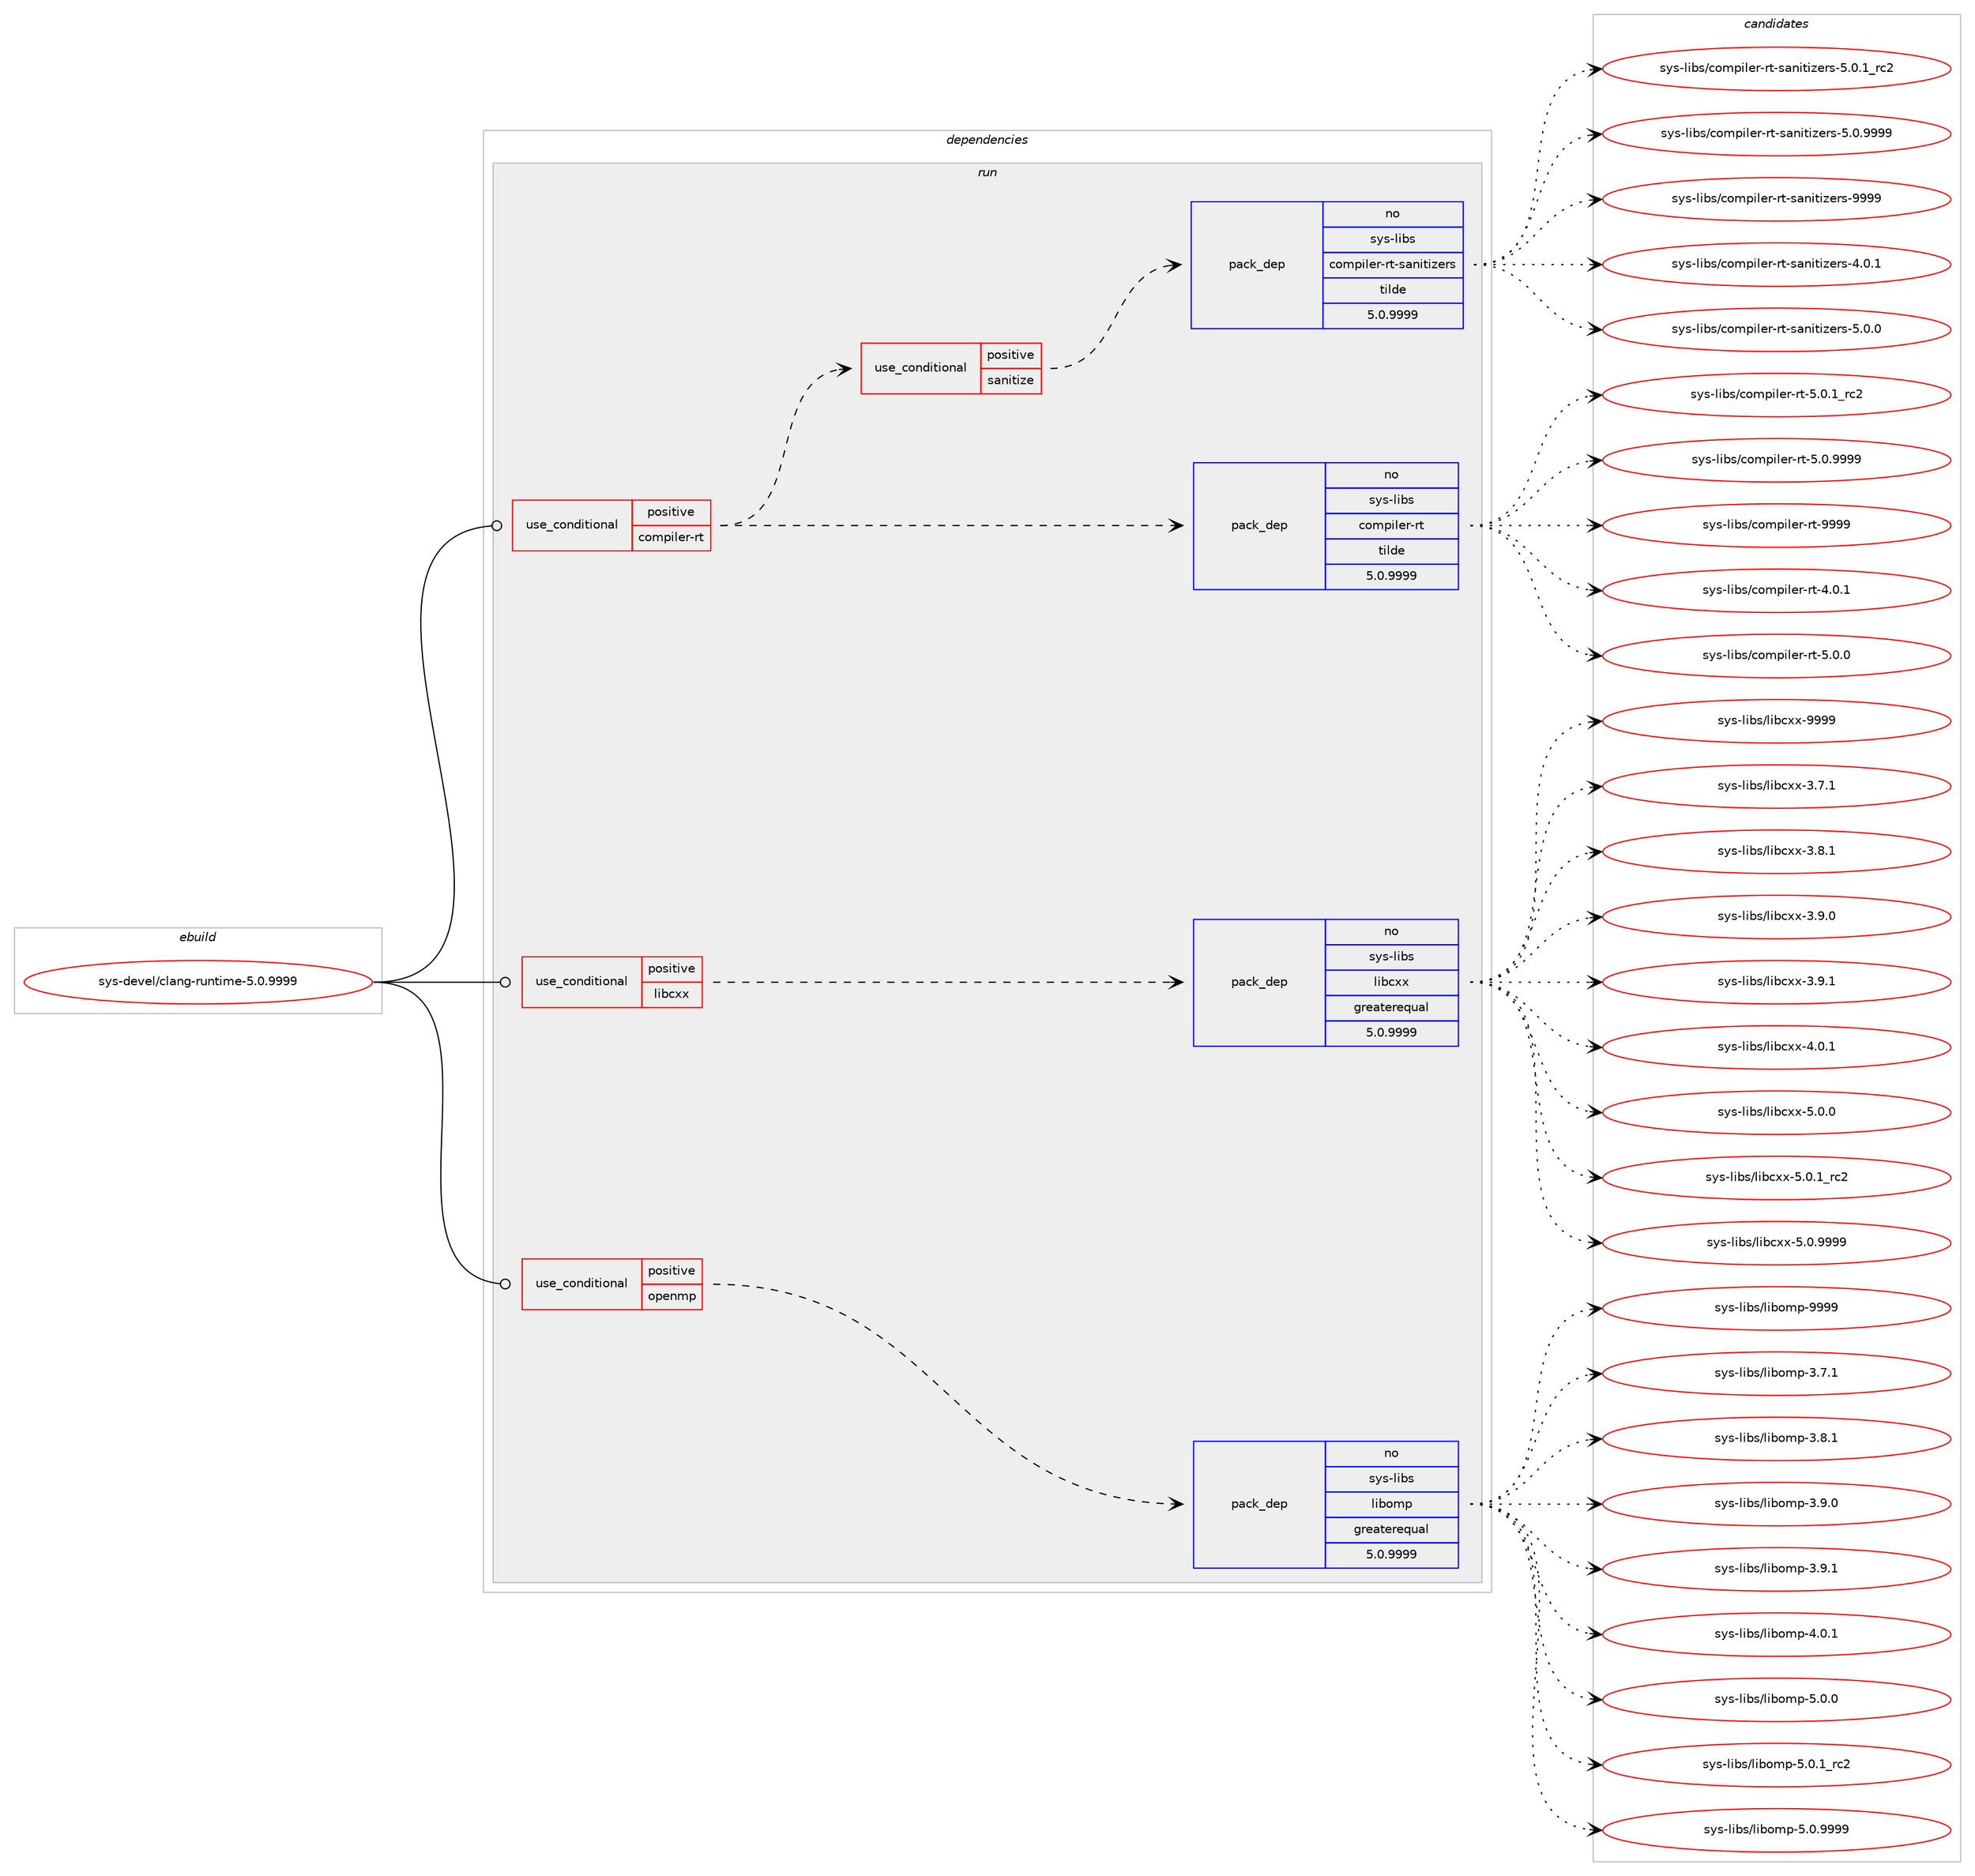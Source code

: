 digraph prolog {

# *************
# Graph options
# *************

newrank=true;
concentrate=true;
compound=true;
graph [rankdir=LR,fontname=Helvetica,fontsize=10,ranksep=1.5];#, ranksep=2.5, nodesep=0.2];
edge  [arrowhead=vee];
node  [fontname=Helvetica,fontsize=10];

# **********
# The ebuild
# **********

subgraph cluster_leftcol {
color=gray;
rank=same;
label=<<i>ebuild</i>>;
id [label="sys-devel/clang-runtime-5.0.9999", color=red, width=4, href="../sys-devel/clang-runtime-5.0.9999.svg"];
}

# ****************
# The dependencies
# ****************

subgraph cluster_midcol {
color=gray;
label=<<i>dependencies</i>>;
subgraph cluster_compile {
fillcolor="#eeeeee";
style=filled;
label=<<i>compile</i>>;
}
subgraph cluster_compileandrun {
fillcolor="#eeeeee";
style=filled;
label=<<i>compile and run</i>>;
}
subgraph cluster_run {
fillcolor="#eeeeee";
style=filled;
label=<<i>run</i>>;
subgraph cond240 {
dependency3708 [label=<<TABLE BORDER="0" CELLBORDER="1" CELLSPACING="0" CELLPADDING="4"><TR><TD ROWSPAN="3" CELLPADDING="10">use_conditional</TD></TR><TR><TD>positive</TD></TR><TR><TD>compiler-rt</TD></TR></TABLE>>, shape=none, color=red];
subgraph pack3464 {
dependency3709 [label=<<TABLE BORDER="0" CELLBORDER="1" CELLSPACING="0" CELLPADDING="4" WIDTH="220"><TR><TD ROWSPAN="6" CELLPADDING="30">pack_dep</TD></TR><TR><TD WIDTH="110">no</TD></TR><TR><TD>sys-libs</TD></TR><TR><TD>compiler-rt</TD></TR><TR><TD>tilde</TD></TR><TR><TD>5.0.9999</TD></TR></TABLE>>, shape=none, color=blue];
}
dependency3708:e -> dependency3709:w [weight=20,style="dashed",arrowhead="vee"];
subgraph cond241 {
dependency3710 [label=<<TABLE BORDER="0" CELLBORDER="1" CELLSPACING="0" CELLPADDING="4"><TR><TD ROWSPAN="3" CELLPADDING="10">use_conditional</TD></TR><TR><TD>positive</TD></TR><TR><TD>sanitize</TD></TR></TABLE>>, shape=none, color=red];
subgraph pack3465 {
dependency3711 [label=<<TABLE BORDER="0" CELLBORDER="1" CELLSPACING="0" CELLPADDING="4" WIDTH="220"><TR><TD ROWSPAN="6" CELLPADDING="30">pack_dep</TD></TR><TR><TD WIDTH="110">no</TD></TR><TR><TD>sys-libs</TD></TR><TR><TD>compiler-rt-sanitizers</TD></TR><TR><TD>tilde</TD></TR><TR><TD>5.0.9999</TD></TR></TABLE>>, shape=none, color=blue];
}
dependency3710:e -> dependency3711:w [weight=20,style="dashed",arrowhead="vee"];
}
dependency3708:e -> dependency3710:w [weight=20,style="dashed",arrowhead="vee"];
}
id:e -> dependency3708:w [weight=20,style="solid",arrowhead="odot"];
subgraph cond242 {
dependency3712 [label=<<TABLE BORDER="0" CELLBORDER="1" CELLSPACING="0" CELLPADDING="4"><TR><TD ROWSPAN="3" CELLPADDING="10">use_conditional</TD></TR><TR><TD>positive</TD></TR><TR><TD>libcxx</TD></TR></TABLE>>, shape=none, color=red];
subgraph pack3466 {
dependency3713 [label=<<TABLE BORDER="0" CELLBORDER="1" CELLSPACING="0" CELLPADDING="4" WIDTH="220"><TR><TD ROWSPAN="6" CELLPADDING="30">pack_dep</TD></TR><TR><TD WIDTH="110">no</TD></TR><TR><TD>sys-libs</TD></TR><TR><TD>libcxx</TD></TR><TR><TD>greaterequal</TD></TR><TR><TD>5.0.9999</TD></TR></TABLE>>, shape=none, color=blue];
}
dependency3712:e -> dependency3713:w [weight=20,style="dashed",arrowhead="vee"];
}
id:e -> dependency3712:w [weight=20,style="solid",arrowhead="odot"];
subgraph cond243 {
dependency3714 [label=<<TABLE BORDER="0" CELLBORDER="1" CELLSPACING="0" CELLPADDING="4"><TR><TD ROWSPAN="3" CELLPADDING="10">use_conditional</TD></TR><TR><TD>positive</TD></TR><TR><TD>openmp</TD></TR></TABLE>>, shape=none, color=red];
subgraph pack3467 {
dependency3715 [label=<<TABLE BORDER="0" CELLBORDER="1" CELLSPACING="0" CELLPADDING="4" WIDTH="220"><TR><TD ROWSPAN="6" CELLPADDING="30">pack_dep</TD></TR><TR><TD WIDTH="110">no</TD></TR><TR><TD>sys-libs</TD></TR><TR><TD>libomp</TD></TR><TR><TD>greaterequal</TD></TR><TR><TD>5.0.9999</TD></TR></TABLE>>, shape=none, color=blue];
}
dependency3714:e -> dependency3715:w [weight=20,style="dashed",arrowhead="vee"];
}
id:e -> dependency3714:w [weight=20,style="solid",arrowhead="odot"];
}
}

# **************
# The candidates
# **************

subgraph cluster_choices {
rank=same;
color=gray;
label=<<i>candidates</i>>;

subgraph choice3464 {
color=black;
nodesep=1;
choice1151211154510810598115479911110911210510810111445114116455246484649 [label="sys-libs/compiler-rt-4.0.1", color=red, width=4,href="../sys-libs/compiler-rt-4.0.1.svg"];
choice1151211154510810598115479911110911210510810111445114116455346484648 [label="sys-libs/compiler-rt-5.0.0", color=red, width=4,href="../sys-libs/compiler-rt-5.0.0.svg"];
choice1151211154510810598115479911110911210510810111445114116455346484649951149950 [label="sys-libs/compiler-rt-5.0.1_rc2", color=red, width=4,href="../sys-libs/compiler-rt-5.0.1_rc2.svg"];
choice1151211154510810598115479911110911210510810111445114116455346484657575757 [label="sys-libs/compiler-rt-5.0.9999", color=red, width=4,href="../sys-libs/compiler-rt-5.0.9999.svg"];
choice11512111545108105981154799111109112105108101114451141164557575757 [label="sys-libs/compiler-rt-9999", color=red, width=4,href="../sys-libs/compiler-rt-9999.svg"];
dependency3709:e -> choice1151211154510810598115479911110911210510810111445114116455246484649:w [style=dotted,weight="100"];
dependency3709:e -> choice1151211154510810598115479911110911210510810111445114116455346484648:w [style=dotted,weight="100"];
dependency3709:e -> choice1151211154510810598115479911110911210510810111445114116455346484649951149950:w [style=dotted,weight="100"];
dependency3709:e -> choice1151211154510810598115479911110911210510810111445114116455346484657575757:w [style=dotted,weight="100"];
dependency3709:e -> choice11512111545108105981154799111109112105108101114451141164557575757:w [style=dotted,weight="100"];
}
subgraph choice3465 {
color=black;
nodesep=1;
choice11512111545108105981154799111109112105108101114451141164511597110105116105122101114115455246484649 [label="sys-libs/compiler-rt-sanitizers-4.0.1", color=red, width=4,href="../sys-libs/compiler-rt-sanitizers-4.0.1.svg"];
choice11512111545108105981154799111109112105108101114451141164511597110105116105122101114115455346484648 [label="sys-libs/compiler-rt-sanitizers-5.0.0", color=red, width=4,href="../sys-libs/compiler-rt-sanitizers-5.0.0.svg"];
choice11512111545108105981154799111109112105108101114451141164511597110105116105122101114115455346484649951149950 [label="sys-libs/compiler-rt-sanitizers-5.0.1_rc2", color=red, width=4,href="../sys-libs/compiler-rt-sanitizers-5.0.1_rc2.svg"];
choice11512111545108105981154799111109112105108101114451141164511597110105116105122101114115455346484657575757 [label="sys-libs/compiler-rt-sanitizers-5.0.9999", color=red, width=4,href="../sys-libs/compiler-rt-sanitizers-5.0.9999.svg"];
choice115121115451081059811547991111091121051081011144511411645115971101051161051221011141154557575757 [label="sys-libs/compiler-rt-sanitizers-9999", color=red, width=4,href="../sys-libs/compiler-rt-sanitizers-9999.svg"];
dependency3711:e -> choice11512111545108105981154799111109112105108101114451141164511597110105116105122101114115455246484649:w [style=dotted,weight="100"];
dependency3711:e -> choice11512111545108105981154799111109112105108101114451141164511597110105116105122101114115455346484648:w [style=dotted,weight="100"];
dependency3711:e -> choice11512111545108105981154799111109112105108101114451141164511597110105116105122101114115455346484649951149950:w [style=dotted,weight="100"];
dependency3711:e -> choice11512111545108105981154799111109112105108101114451141164511597110105116105122101114115455346484657575757:w [style=dotted,weight="100"];
dependency3711:e -> choice115121115451081059811547991111091121051081011144511411645115971101051161051221011141154557575757:w [style=dotted,weight="100"];
}
subgraph choice3466 {
color=black;
nodesep=1;
choice1151211154510810598115471081059899120120455146554649 [label="sys-libs/libcxx-3.7.1", color=red, width=4,href="../sys-libs/libcxx-3.7.1.svg"];
choice1151211154510810598115471081059899120120455146564649 [label="sys-libs/libcxx-3.8.1", color=red, width=4,href="../sys-libs/libcxx-3.8.1.svg"];
choice1151211154510810598115471081059899120120455146574648 [label="sys-libs/libcxx-3.9.0", color=red, width=4,href="../sys-libs/libcxx-3.9.0.svg"];
choice1151211154510810598115471081059899120120455146574649 [label="sys-libs/libcxx-3.9.1", color=red, width=4,href="../sys-libs/libcxx-3.9.1.svg"];
choice1151211154510810598115471081059899120120455246484649 [label="sys-libs/libcxx-4.0.1", color=red, width=4,href="../sys-libs/libcxx-4.0.1.svg"];
choice1151211154510810598115471081059899120120455346484648 [label="sys-libs/libcxx-5.0.0", color=red, width=4,href="../sys-libs/libcxx-5.0.0.svg"];
choice1151211154510810598115471081059899120120455346484649951149950 [label="sys-libs/libcxx-5.0.1_rc2", color=red, width=4,href="../sys-libs/libcxx-5.0.1_rc2.svg"];
choice1151211154510810598115471081059899120120455346484657575757 [label="sys-libs/libcxx-5.0.9999", color=red, width=4,href="../sys-libs/libcxx-5.0.9999.svg"];
choice11512111545108105981154710810598991201204557575757 [label="sys-libs/libcxx-9999", color=red, width=4,href="../sys-libs/libcxx-9999.svg"];
dependency3713:e -> choice1151211154510810598115471081059899120120455146554649:w [style=dotted,weight="100"];
dependency3713:e -> choice1151211154510810598115471081059899120120455146564649:w [style=dotted,weight="100"];
dependency3713:e -> choice1151211154510810598115471081059899120120455146574648:w [style=dotted,weight="100"];
dependency3713:e -> choice1151211154510810598115471081059899120120455146574649:w [style=dotted,weight="100"];
dependency3713:e -> choice1151211154510810598115471081059899120120455246484649:w [style=dotted,weight="100"];
dependency3713:e -> choice1151211154510810598115471081059899120120455346484648:w [style=dotted,weight="100"];
dependency3713:e -> choice1151211154510810598115471081059899120120455346484649951149950:w [style=dotted,weight="100"];
dependency3713:e -> choice1151211154510810598115471081059899120120455346484657575757:w [style=dotted,weight="100"];
dependency3713:e -> choice11512111545108105981154710810598991201204557575757:w [style=dotted,weight="100"];
}
subgraph choice3467 {
color=black;
nodesep=1;
choice11512111545108105981154710810598111109112455146554649 [label="sys-libs/libomp-3.7.1", color=red, width=4,href="../sys-libs/libomp-3.7.1.svg"];
choice11512111545108105981154710810598111109112455146564649 [label="sys-libs/libomp-3.8.1", color=red, width=4,href="../sys-libs/libomp-3.8.1.svg"];
choice11512111545108105981154710810598111109112455146574648 [label="sys-libs/libomp-3.9.0", color=red, width=4,href="../sys-libs/libomp-3.9.0.svg"];
choice11512111545108105981154710810598111109112455146574649 [label="sys-libs/libomp-3.9.1", color=red, width=4,href="../sys-libs/libomp-3.9.1.svg"];
choice11512111545108105981154710810598111109112455246484649 [label="sys-libs/libomp-4.0.1", color=red, width=4,href="../sys-libs/libomp-4.0.1.svg"];
choice11512111545108105981154710810598111109112455346484648 [label="sys-libs/libomp-5.0.0", color=red, width=4,href="../sys-libs/libomp-5.0.0.svg"];
choice11512111545108105981154710810598111109112455346484649951149950 [label="sys-libs/libomp-5.0.1_rc2", color=red, width=4,href="../sys-libs/libomp-5.0.1_rc2.svg"];
choice11512111545108105981154710810598111109112455346484657575757 [label="sys-libs/libomp-5.0.9999", color=red, width=4,href="../sys-libs/libomp-5.0.9999.svg"];
choice115121115451081059811547108105981111091124557575757 [label="sys-libs/libomp-9999", color=red, width=4,href="../sys-libs/libomp-9999.svg"];
dependency3715:e -> choice11512111545108105981154710810598111109112455146554649:w [style=dotted,weight="100"];
dependency3715:e -> choice11512111545108105981154710810598111109112455146564649:w [style=dotted,weight="100"];
dependency3715:e -> choice11512111545108105981154710810598111109112455146574648:w [style=dotted,weight="100"];
dependency3715:e -> choice11512111545108105981154710810598111109112455146574649:w [style=dotted,weight="100"];
dependency3715:e -> choice11512111545108105981154710810598111109112455246484649:w [style=dotted,weight="100"];
dependency3715:e -> choice11512111545108105981154710810598111109112455346484648:w [style=dotted,weight="100"];
dependency3715:e -> choice11512111545108105981154710810598111109112455346484649951149950:w [style=dotted,weight="100"];
dependency3715:e -> choice11512111545108105981154710810598111109112455346484657575757:w [style=dotted,weight="100"];
dependency3715:e -> choice115121115451081059811547108105981111091124557575757:w [style=dotted,weight="100"];
}
}

}
